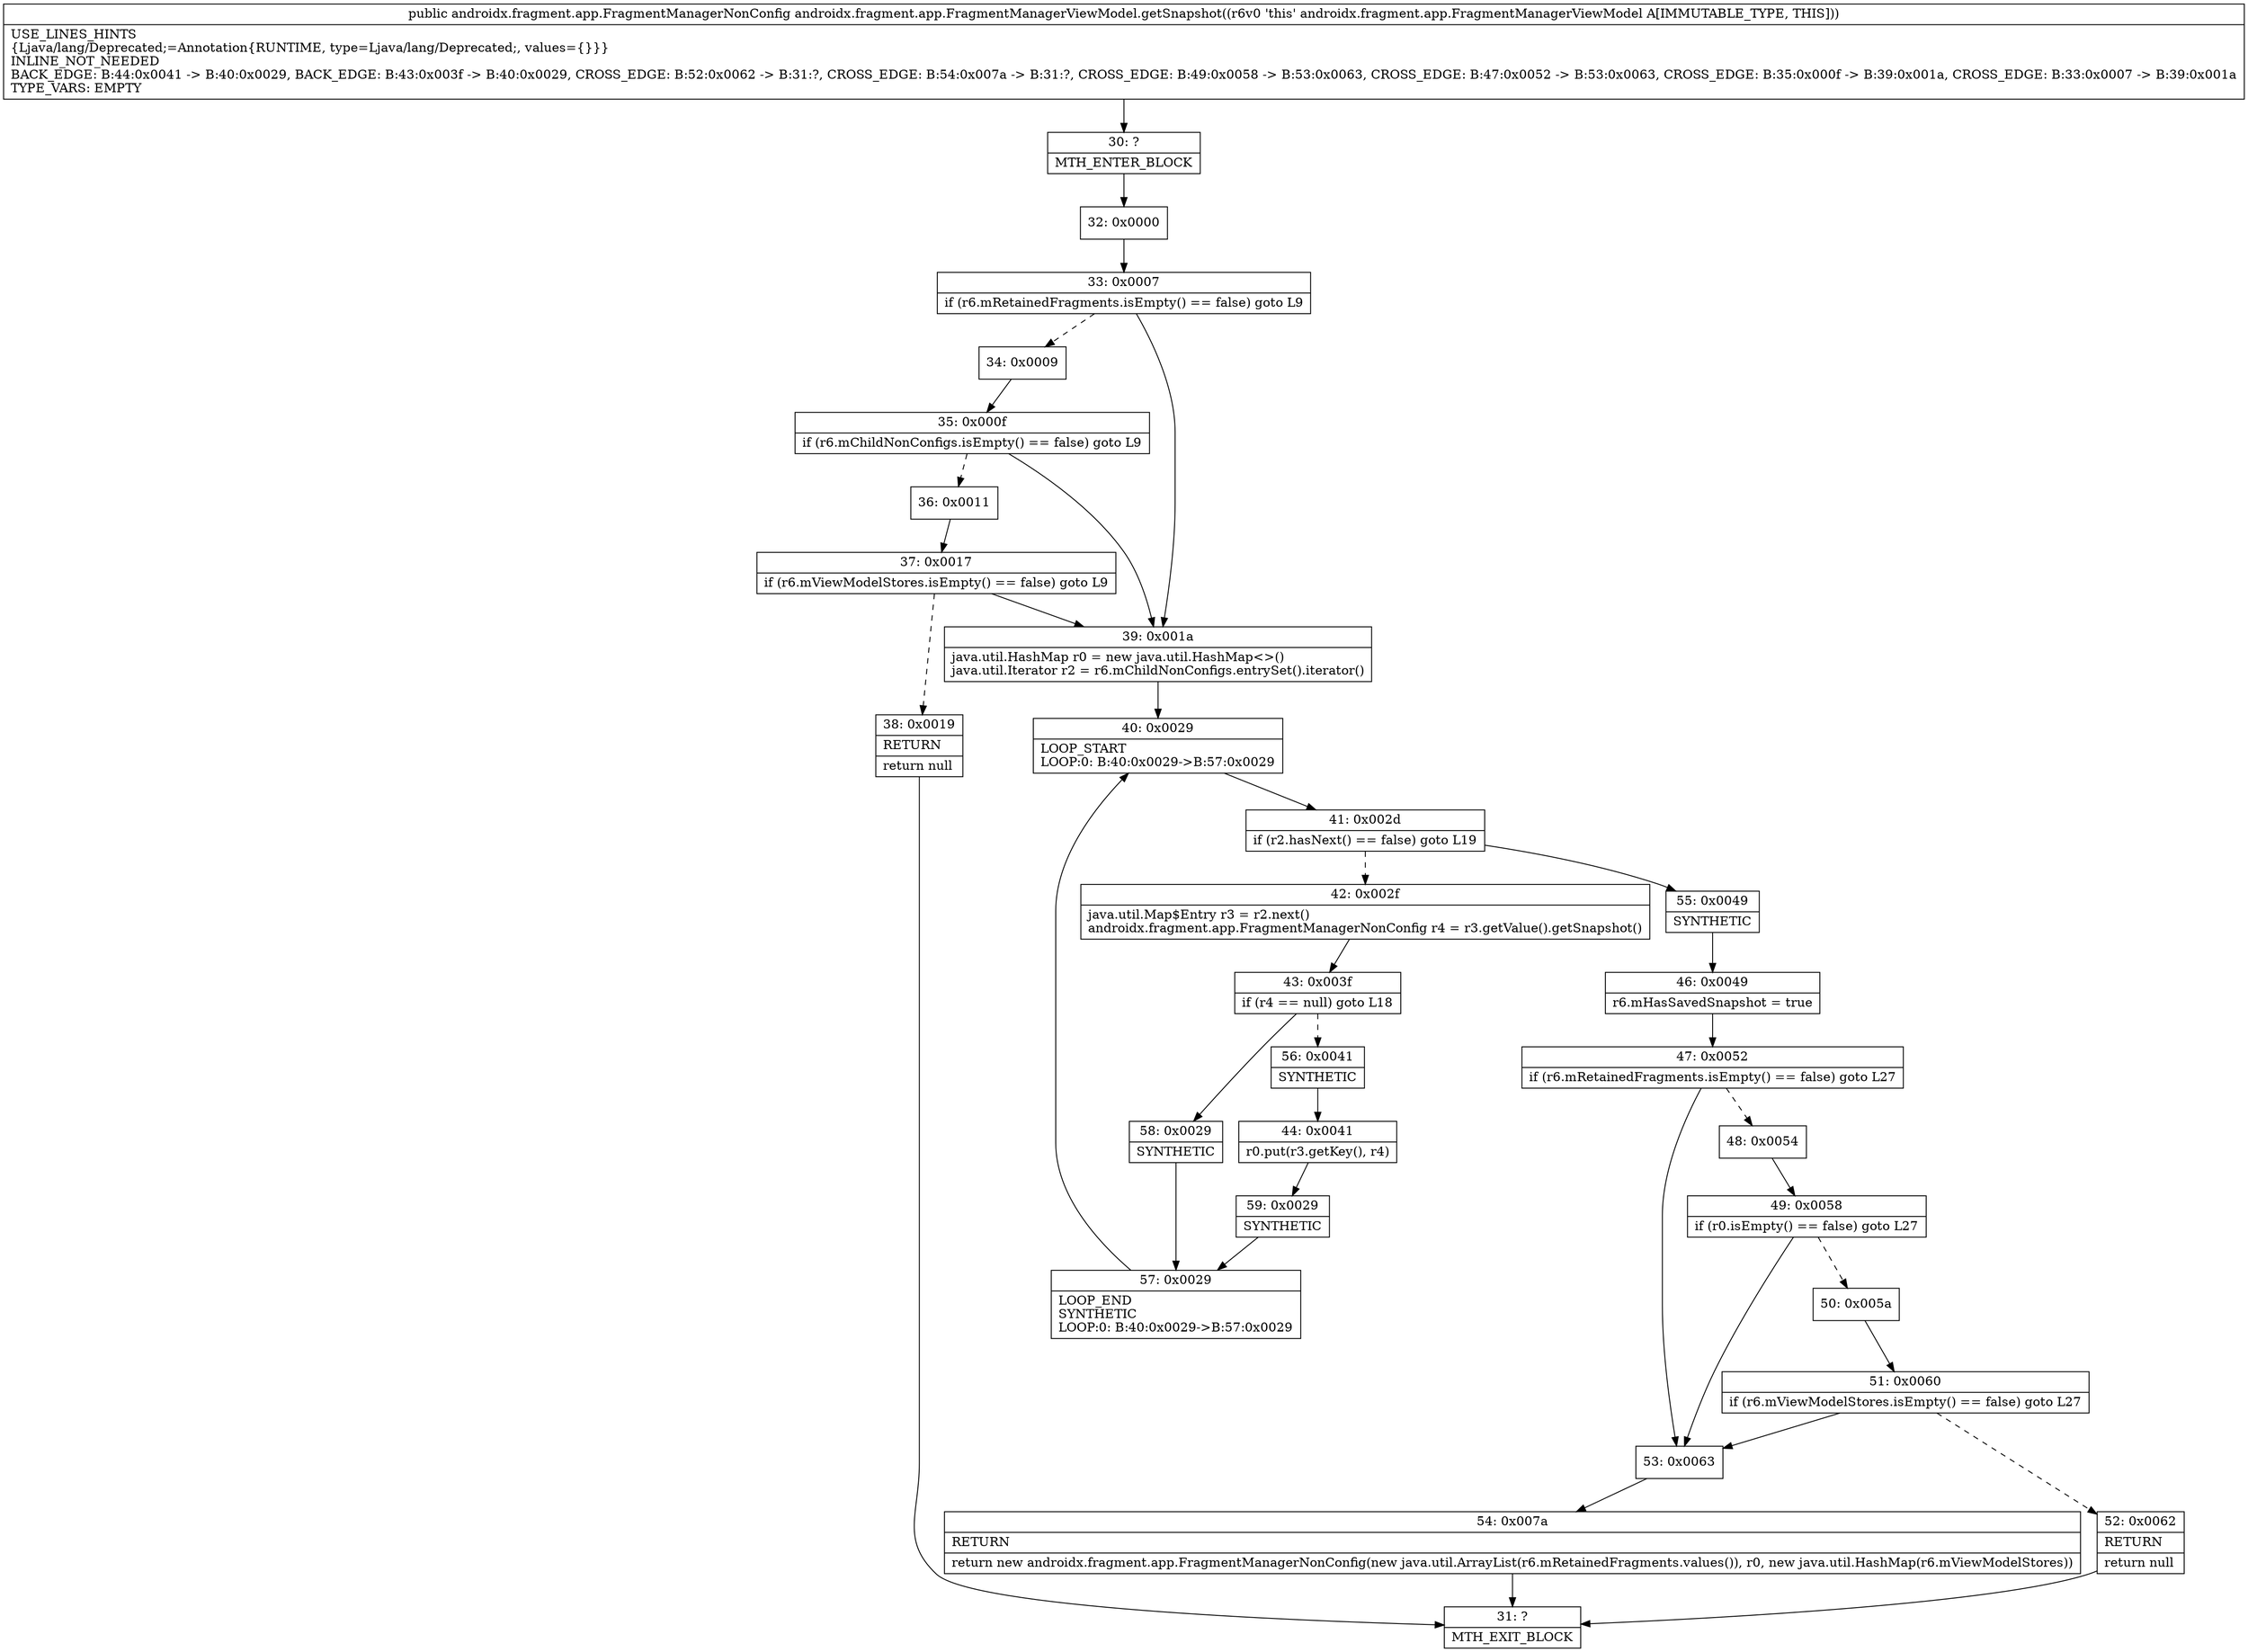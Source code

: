 digraph "CFG forandroidx.fragment.app.FragmentManagerViewModel.getSnapshot()Landroidx\/fragment\/app\/FragmentManagerNonConfig;" {
Node_30 [shape=record,label="{30\:\ ?|MTH_ENTER_BLOCK\l}"];
Node_32 [shape=record,label="{32\:\ 0x0000}"];
Node_33 [shape=record,label="{33\:\ 0x0007|if (r6.mRetainedFragments.isEmpty() == false) goto L9\l}"];
Node_34 [shape=record,label="{34\:\ 0x0009}"];
Node_35 [shape=record,label="{35\:\ 0x000f|if (r6.mChildNonConfigs.isEmpty() == false) goto L9\l}"];
Node_36 [shape=record,label="{36\:\ 0x0011}"];
Node_37 [shape=record,label="{37\:\ 0x0017|if (r6.mViewModelStores.isEmpty() == false) goto L9\l}"];
Node_38 [shape=record,label="{38\:\ 0x0019|RETURN\l|return null\l}"];
Node_31 [shape=record,label="{31\:\ ?|MTH_EXIT_BLOCK\l}"];
Node_39 [shape=record,label="{39\:\ 0x001a|java.util.HashMap r0 = new java.util.HashMap\<\>()\ljava.util.Iterator r2 = r6.mChildNonConfigs.entrySet().iterator()\l}"];
Node_40 [shape=record,label="{40\:\ 0x0029|LOOP_START\lLOOP:0: B:40:0x0029\-\>B:57:0x0029\l}"];
Node_41 [shape=record,label="{41\:\ 0x002d|if (r2.hasNext() == false) goto L19\l}"];
Node_42 [shape=record,label="{42\:\ 0x002f|java.util.Map$Entry r3 = r2.next()\landroidx.fragment.app.FragmentManagerNonConfig r4 = r3.getValue().getSnapshot()\l}"];
Node_43 [shape=record,label="{43\:\ 0x003f|if (r4 == null) goto L18\l}"];
Node_56 [shape=record,label="{56\:\ 0x0041|SYNTHETIC\l}"];
Node_44 [shape=record,label="{44\:\ 0x0041|r0.put(r3.getKey(), r4)\l}"];
Node_59 [shape=record,label="{59\:\ 0x0029|SYNTHETIC\l}"];
Node_57 [shape=record,label="{57\:\ 0x0029|LOOP_END\lSYNTHETIC\lLOOP:0: B:40:0x0029\-\>B:57:0x0029\l}"];
Node_58 [shape=record,label="{58\:\ 0x0029|SYNTHETIC\l}"];
Node_55 [shape=record,label="{55\:\ 0x0049|SYNTHETIC\l}"];
Node_46 [shape=record,label="{46\:\ 0x0049|r6.mHasSavedSnapshot = true\l}"];
Node_47 [shape=record,label="{47\:\ 0x0052|if (r6.mRetainedFragments.isEmpty() == false) goto L27\l}"];
Node_48 [shape=record,label="{48\:\ 0x0054}"];
Node_49 [shape=record,label="{49\:\ 0x0058|if (r0.isEmpty() == false) goto L27\l}"];
Node_50 [shape=record,label="{50\:\ 0x005a}"];
Node_51 [shape=record,label="{51\:\ 0x0060|if (r6.mViewModelStores.isEmpty() == false) goto L27\l}"];
Node_52 [shape=record,label="{52\:\ 0x0062|RETURN\l|return null\l}"];
Node_53 [shape=record,label="{53\:\ 0x0063}"];
Node_54 [shape=record,label="{54\:\ 0x007a|RETURN\l|return new androidx.fragment.app.FragmentManagerNonConfig(new java.util.ArrayList(r6.mRetainedFragments.values()), r0, new java.util.HashMap(r6.mViewModelStores))\l}"];
MethodNode[shape=record,label="{public androidx.fragment.app.FragmentManagerNonConfig androidx.fragment.app.FragmentManagerViewModel.getSnapshot((r6v0 'this' androidx.fragment.app.FragmentManagerViewModel A[IMMUTABLE_TYPE, THIS]))  | USE_LINES_HINTS\l\{Ljava\/lang\/Deprecated;=Annotation\{RUNTIME, type=Ljava\/lang\/Deprecated;, values=\{\}\}\}\lINLINE_NOT_NEEDED\lBACK_EDGE: B:44:0x0041 \-\> B:40:0x0029, BACK_EDGE: B:43:0x003f \-\> B:40:0x0029, CROSS_EDGE: B:52:0x0062 \-\> B:31:?, CROSS_EDGE: B:54:0x007a \-\> B:31:?, CROSS_EDGE: B:49:0x0058 \-\> B:53:0x0063, CROSS_EDGE: B:47:0x0052 \-\> B:53:0x0063, CROSS_EDGE: B:35:0x000f \-\> B:39:0x001a, CROSS_EDGE: B:33:0x0007 \-\> B:39:0x001a\lTYPE_VARS: EMPTY\l}"];
MethodNode -> Node_30;Node_30 -> Node_32;
Node_32 -> Node_33;
Node_33 -> Node_34[style=dashed];
Node_33 -> Node_39;
Node_34 -> Node_35;
Node_35 -> Node_36[style=dashed];
Node_35 -> Node_39;
Node_36 -> Node_37;
Node_37 -> Node_38[style=dashed];
Node_37 -> Node_39;
Node_38 -> Node_31;
Node_39 -> Node_40;
Node_40 -> Node_41;
Node_41 -> Node_42[style=dashed];
Node_41 -> Node_55;
Node_42 -> Node_43;
Node_43 -> Node_56[style=dashed];
Node_43 -> Node_58;
Node_56 -> Node_44;
Node_44 -> Node_59;
Node_59 -> Node_57;
Node_57 -> Node_40;
Node_58 -> Node_57;
Node_55 -> Node_46;
Node_46 -> Node_47;
Node_47 -> Node_48[style=dashed];
Node_47 -> Node_53;
Node_48 -> Node_49;
Node_49 -> Node_50[style=dashed];
Node_49 -> Node_53;
Node_50 -> Node_51;
Node_51 -> Node_52[style=dashed];
Node_51 -> Node_53;
Node_52 -> Node_31;
Node_53 -> Node_54;
Node_54 -> Node_31;
}

